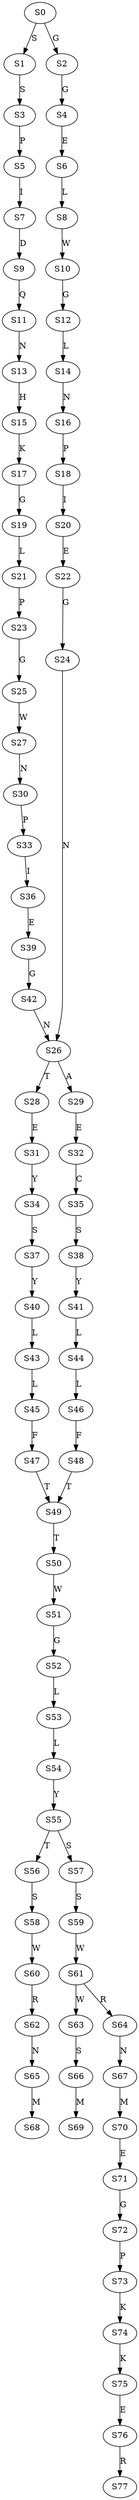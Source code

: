 strict digraph  {
	S0 -> S1 [ label = S ];
	S0 -> S2 [ label = G ];
	S1 -> S3 [ label = S ];
	S2 -> S4 [ label = G ];
	S3 -> S5 [ label = P ];
	S4 -> S6 [ label = E ];
	S5 -> S7 [ label = I ];
	S6 -> S8 [ label = L ];
	S7 -> S9 [ label = D ];
	S8 -> S10 [ label = W ];
	S9 -> S11 [ label = Q ];
	S10 -> S12 [ label = G ];
	S11 -> S13 [ label = N ];
	S12 -> S14 [ label = L ];
	S13 -> S15 [ label = H ];
	S14 -> S16 [ label = N ];
	S15 -> S17 [ label = K ];
	S16 -> S18 [ label = P ];
	S17 -> S19 [ label = G ];
	S18 -> S20 [ label = I ];
	S19 -> S21 [ label = L ];
	S20 -> S22 [ label = E ];
	S21 -> S23 [ label = P ];
	S22 -> S24 [ label = G ];
	S23 -> S25 [ label = G ];
	S24 -> S26 [ label = N ];
	S25 -> S27 [ label = W ];
	S26 -> S28 [ label = T ];
	S26 -> S29 [ label = A ];
	S27 -> S30 [ label = N ];
	S28 -> S31 [ label = E ];
	S29 -> S32 [ label = E ];
	S30 -> S33 [ label = P ];
	S31 -> S34 [ label = Y ];
	S32 -> S35 [ label = C ];
	S33 -> S36 [ label = I ];
	S34 -> S37 [ label = S ];
	S35 -> S38 [ label = S ];
	S36 -> S39 [ label = E ];
	S37 -> S40 [ label = Y ];
	S38 -> S41 [ label = Y ];
	S39 -> S42 [ label = G ];
	S40 -> S43 [ label = L ];
	S41 -> S44 [ label = L ];
	S42 -> S26 [ label = N ];
	S43 -> S45 [ label = L ];
	S44 -> S46 [ label = L ];
	S45 -> S47 [ label = F ];
	S46 -> S48 [ label = F ];
	S47 -> S49 [ label = T ];
	S48 -> S49 [ label = T ];
	S49 -> S50 [ label = T ];
	S50 -> S51 [ label = W ];
	S51 -> S52 [ label = G ];
	S52 -> S53 [ label = L ];
	S53 -> S54 [ label = L ];
	S54 -> S55 [ label = Y ];
	S55 -> S56 [ label = T ];
	S55 -> S57 [ label = S ];
	S56 -> S58 [ label = S ];
	S57 -> S59 [ label = S ];
	S58 -> S60 [ label = W ];
	S59 -> S61 [ label = W ];
	S60 -> S62 [ label = R ];
	S61 -> S63 [ label = W ];
	S61 -> S64 [ label = R ];
	S62 -> S65 [ label = N ];
	S63 -> S66 [ label = S ];
	S64 -> S67 [ label = N ];
	S65 -> S68 [ label = M ];
	S66 -> S69 [ label = M ];
	S67 -> S70 [ label = M ];
	S70 -> S71 [ label = E ];
	S71 -> S72 [ label = G ];
	S72 -> S73 [ label = P ];
	S73 -> S74 [ label = K ];
	S74 -> S75 [ label = K ];
	S75 -> S76 [ label = E ];
	S76 -> S77 [ label = R ];
}
